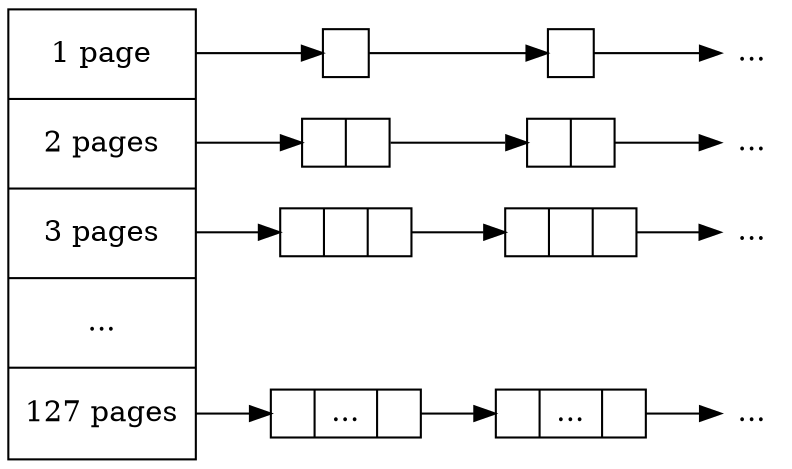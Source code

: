 digraph PageHeap {
rankdir=LR
node [shape=box, width=0.3, height=0.3]
nodesep=.05

heap [shape=record, height=3, label="<f0>1 page|<f1>2 pages|<f2>3 pages|...|<f127>127 pages"]
O0 [shape=record, label=""]
O1 [shape=record, label=""]
O2 [shape=record, label="{|}"]
O3 [shape=record, label="{|}"]
O4 [shape=record, label="{||}"]
O5 [shape=record, label="{||}"]
O6 [shape=record, label="{|...|}"]
O7 [shape=record, label="{|...|}"]
sep1 [shape=plaintext, label="..."]
sep2 [shape=plaintext, label="..."]
sep3 [shape=plaintext, label="..."]
sep4 [shape=plaintext, label="..."]

heap:f0 -> O0 -> O1 -> sep1
heap:f1 -> O2 -> O3 -> sep2
heap:f2 -> O4 -> O5 -> sep3
heap:f127 -> O6 -> O7 -> sep4

}
